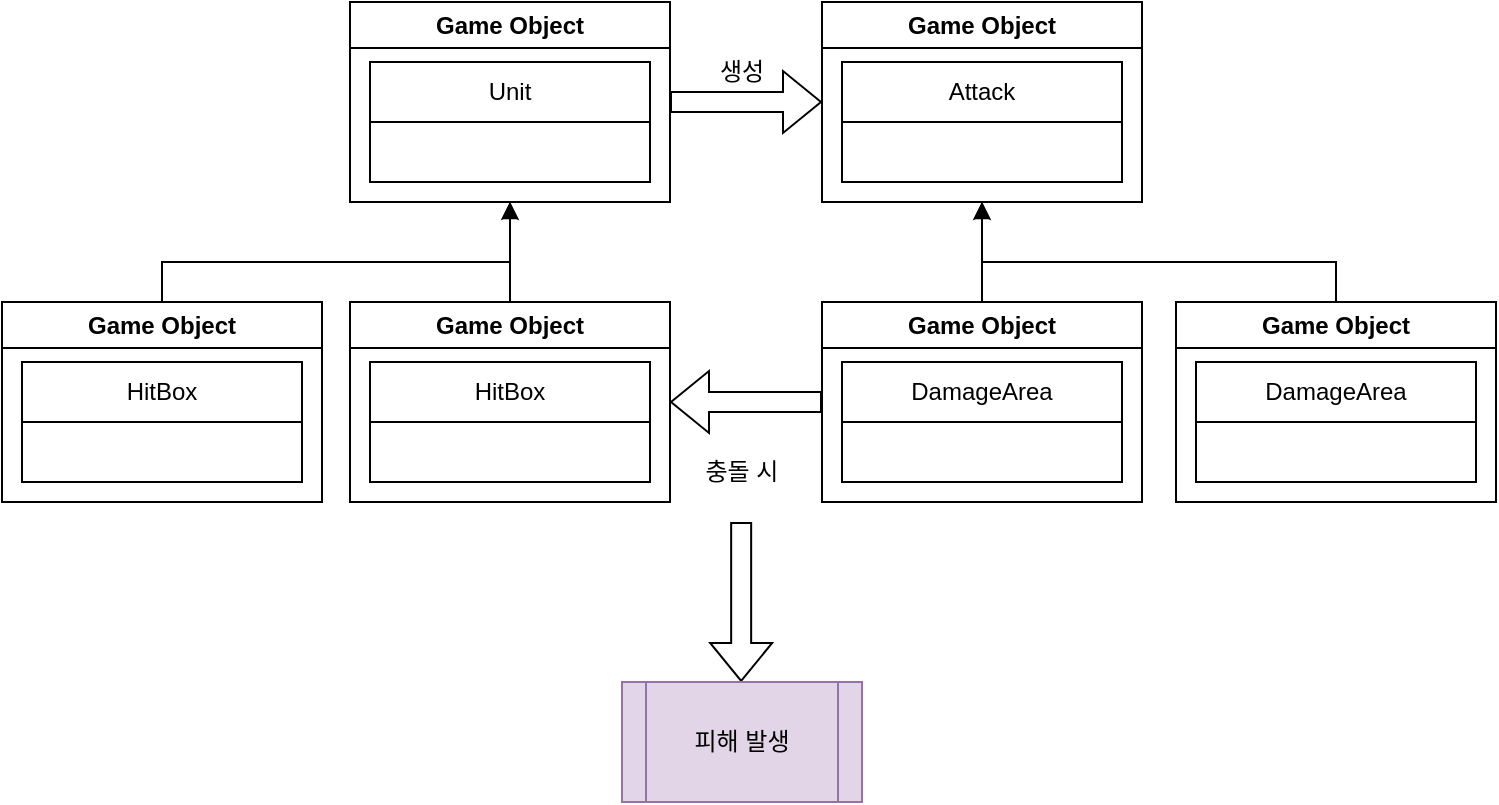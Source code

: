 <mxfile version="24.3.1" type="github">
  <diagram name="페이지-1" id="MSLs45I4vWgsS8MdW5tp">
    <mxGraphModel dx="903" dy="828" grid="1" gridSize="10" guides="1" tooltips="1" connect="1" arrows="1" fold="1" page="1" pageScale="1" pageWidth="827" pageHeight="1169" math="0" shadow="0">
      <root>
        <mxCell id="0" />
        <mxCell id="1" parent="0" />
        <mxCell id="olWvyIsnnjB9bE6WOYpe-6" value="Game Object" style="swimlane;whiteSpace=wrap;html=1;startSize=23;" vertex="1" parent="1">
          <mxGeometry x="490" y="300" width="160" height="100" as="geometry" />
        </mxCell>
        <mxCell id="olWvyIsnnjB9bE6WOYpe-5" value="Attack" style="swimlane;fontStyle=0;childLayout=stackLayout;horizontal=1;startSize=30;horizontalStack=0;resizeParent=1;resizeParentMax=0;resizeLast=0;collapsible=1;marginBottom=0;whiteSpace=wrap;html=1;" vertex="1" parent="olWvyIsnnjB9bE6WOYpe-6">
          <mxGeometry x="10" y="30" width="140" height="60" as="geometry" />
        </mxCell>
        <mxCell id="olWvyIsnnjB9bE6WOYpe-10" style="edgeStyle=orthogonalEdgeStyle;rounded=0;orthogonalLoop=1;jettySize=auto;html=1;entryX=0.5;entryY=1;entryDx=0;entryDy=0;endArrow=block;endFill=1;" edge="1" parent="1" source="olWvyIsnnjB9bE6WOYpe-9" target="olWvyIsnnjB9bE6WOYpe-6">
          <mxGeometry relative="1" as="geometry" />
        </mxCell>
        <mxCell id="olWvyIsnnjB9bE6WOYpe-9" value="Game Object" style="swimlane;whiteSpace=wrap;html=1;startSize=23;" vertex="1" parent="1">
          <mxGeometry x="490" y="450" width="160" height="100" as="geometry" />
        </mxCell>
        <mxCell id="olWvyIsnnjB9bE6WOYpe-8" value="DamageArea" style="swimlane;fontStyle=0;childLayout=stackLayout;horizontal=1;startSize=30;horizontalStack=0;resizeParent=1;resizeParentMax=0;resizeLast=0;collapsible=1;marginBottom=0;whiteSpace=wrap;html=1;" vertex="1" parent="olWvyIsnnjB9bE6WOYpe-9">
          <mxGeometry x="10" y="30" width="140" height="60" as="geometry" />
        </mxCell>
        <mxCell id="olWvyIsnnjB9bE6WOYpe-11" value="Game Object" style="swimlane;whiteSpace=wrap;html=1;startSize=23;" vertex="1" parent="1">
          <mxGeometry x="254" y="300" width="160" height="100" as="geometry" />
        </mxCell>
        <mxCell id="olWvyIsnnjB9bE6WOYpe-1" value="Unit" style="swimlane;fontStyle=0;childLayout=stackLayout;horizontal=1;startSize=30;horizontalStack=0;resizeParent=1;resizeParentMax=0;resizeLast=0;collapsible=1;marginBottom=0;whiteSpace=wrap;html=1;" vertex="1" parent="olWvyIsnnjB9bE6WOYpe-11">
          <mxGeometry x="10" y="30" width="140" height="60" as="geometry" />
        </mxCell>
        <mxCell id="olWvyIsnnjB9bE6WOYpe-14" style="edgeStyle=orthogonalEdgeStyle;rounded=0;orthogonalLoop=1;jettySize=auto;html=1;endArrow=block;endFill=1;" edge="1" parent="1" source="olWvyIsnnjB9bE6WOYpe-12" target="olWvyIsnnjB9bE6WOYpe-11">
          <mxGeometry relative="1" as="geometry" />
        </mxCell>
        <mxCell id="olWvyIsnnjB9bE6WOYpe-12" value="Game Object" style="swimlane;whiteSpace=wrap;html=1;startSize=23;" vertex="1" parent="1">
          <mxGeometry x="254" y="450" width="160" height="100" as="geometry" />
        </mxCell>
        <mxCell id="olWvyIsnnjB9bE6WOYpe-13" value="HitBox" style="swimlane;fontStyle=0;childLayout=stackLayout;horizontal=1;startSize=30;horizontalStack=0;resizeParent=1;resizeParentMax=0;resizeLast=0;collapsible=1;marginBottom=0;whiteSpace=wrap;html=1;" vertex="1" parent="olWvyIsnnjB9bE6WOYpe-12">
          <mxGeometry x="10" y="30" width="140" height="60" as="geometry" />
        </mxCell>
        <mxCell id="olWvyIsnnjB9bE6WOYpe-17" style="edgeStyle=orthogonalEdgeStyle;rounded=0;orthogonalLoop=1;jettySize=auto;html=1;" edge="1" parent="1" source="olWvyIsnnjB9bE6WOYpe-15" target="olWvyIsnnjB9bE6WOYpe-11">
          <mxGeometry relative="1" as="geometry">
            <Array as="points">
              <mxPoint x="160" y="430" />
              <mxPoint x="334" y="430" />
            </Array>
          </mxGeometry>
        </mxCell>
        <mxCell id="olWvyIsnnjB9bE6WOYpe-15" value="Game Object" style="swimlane;whiteSpace=wrap;html=1;startSize=23;" vertex="1" parent="1">
          <mxGeometry x="80" y="450" width="160" height="100" as="geometry" />
        </mxCell>
        <mxCell id="olWvyIsnnjB9bE6WOYpe-16" value="HitBox" style="swimlane;fontStyle=0;childLayout=stackLayout;horizontal=1;startSize=30;horizontalStack=0;resizeParent=1;resizeParentMax=0;resizeLast=0;collapsible=1;marginBottom=0;whiteSpace=wrap;html=1;" vertex="1" parent="olWvyIsnnjB9bE6WOYpe-15">
          <mxGeometry x="10" y="30" width="140" height="60" as="geometry" />
        </mxCell>
        <mxCell id="olWvyIsnnjB9bE6WOYpe-20" style="edgeStyle=orthogonalEdgeStyle;rounded=0;orthogonalLoop=1;jettySize=auto;html=1;" edge="1" parent="1" source="olWvyIsnnjB9bE6WOYpe-18" target="olWvyIsnnjB9bE6WOYpe-6">
          <mxGeometry relative="1" as="geometry">
            <Array as="points">
              <mxPoint x="747" y="430" />
              <mxPoint x="570" y="430" />
            </Array>
          </mxGeometry>
        </mxCell>
        <mxCell id="olWvyIsnnjB9bE6WOYpe-18" value="Game Object" style="swimlane;whiteSpace=wrap;html=1;startSize=23;" vertex="1" parent="1">
          <mxGeometry x="667" y="450" width="160" height="100" as="geometry" />
        </mxCell>
        <mxCell id="olWvyIsnnjB9bE6WOYpe-19" value="DamageArea" style="swimlane;fontStyle=0;childLayout=stackLayout;horizontal=1;startSize=30;horizontalStack=0;resizeParent=1;resizeParentMax=0;resizeLast=0;collapsible=1;marginBottom=0;whiteSpace=wrap;html=1;" vertex="1" parent="olWvyIsnnjB9bE6WOYpe-18">
          <mxGeometry x="10" y="30" width="140" height="60" as="geometry" />
        </mxCell>
        <mxCell id="olWvyIsnnjB9bE6WOYpe-21" value="" style="shape=flexArrow;endArrow=classic;html=1;rounded=0;exitX=1;exitY=0.5;exitDx=0;exitDy=0;entryX=0;entryY=0.5;entryDx=0;entryDy=0;" edge="1" parent="1" source="olWvyIsnnjB9bE6WOYpe-11" target="olWvyIsnnjB9bE6WOYpe-6">
          <mxGeometry width="50" height="50" relative="1" as="geometry">
            <mxPoint x="520" y="550" as="sourcePoint" />
            <mxPoint x="630" y="540" as="targetPoint" />
          </mxGeometry>
        </mxCell>
        <mxCell id="olWvyIsnnjB9bE6WOYpe-22" value="생성" style="text;html=1;align=center;verticalAlign=middle;whiteSpace=wrap;rounded=0;" vertex="1" parent="1">
          <mxGeometry x="420" y="320" width="60" height="30" as="geometry" />
        </mxCell>
        <mxCell id="olWvyIsnnjB9bE6WOYpe-23" value="" style="shape=flexArrow;endArrow=classic;html=1;rounded=0;exitX=0;exitY=0.5;exitDx=0;exitDy=0;entryX=1;entryY=0.5;entryDx=0;entryDy=0;" edge="1" parent="1" source="olWvyIsnnjB9bE6WOYpe-9" target="olWvyIsnnjB9bE6WOYpe-12">
          <mxGeometry width="50" height="50" relative="1" as="geometry">
            <mxPoint x="490" y="520" as="sourcePoint" />
            <mxPoint x="450" y="560" as="targetPoint" />
          </mxGeometry>
        </mxCell>
        <mxCell id="olWvyIsnnjB9bE6WOYpe-24" value="충돌 시" style="text;html=1;align=center;verticalAlign=middle;whiteSpace=wrap;rounded=0;" vertex="1" parent="1">
          <mxGeometry x="420" y="520" width="60" height="30" as="geometry" />
        </mxCell>
        <mxCell id="olWvyIsnnjB9bE6WOYpe-25" value="" style="shape=flexArrow;endArrow=classic;html=1;rounded=0;exitX=0.5;exitY=1;exitDx=0;exitDy=0;" edge="1" parent="1">
          <mxGeometry width="50" height="50" relative="1" as="geometry">
            <mxPoint x="449.58" y="560" as="sourcePoint" />
            <mxPoint x="449.58" y="640" as="targetPoint" />
          </mxGeometry>
        </mxCell>
        <mxCell id="olWvyIsnnjB9bE6WOYpe-27" value="피해 발생" style="shape=process;whiteSpace=wrap;html=1;backgroundOutline=1;fillColor=#e1d5e7;strokeColor=#9673a6;" vertex="1" parent="1">
          <mxGeometry x="390" y="640" width="120" height="60" as="geometry" />
        </mxCell>
      </root>
    </mxGraphModel>
  </diagram>
</mxfile>
